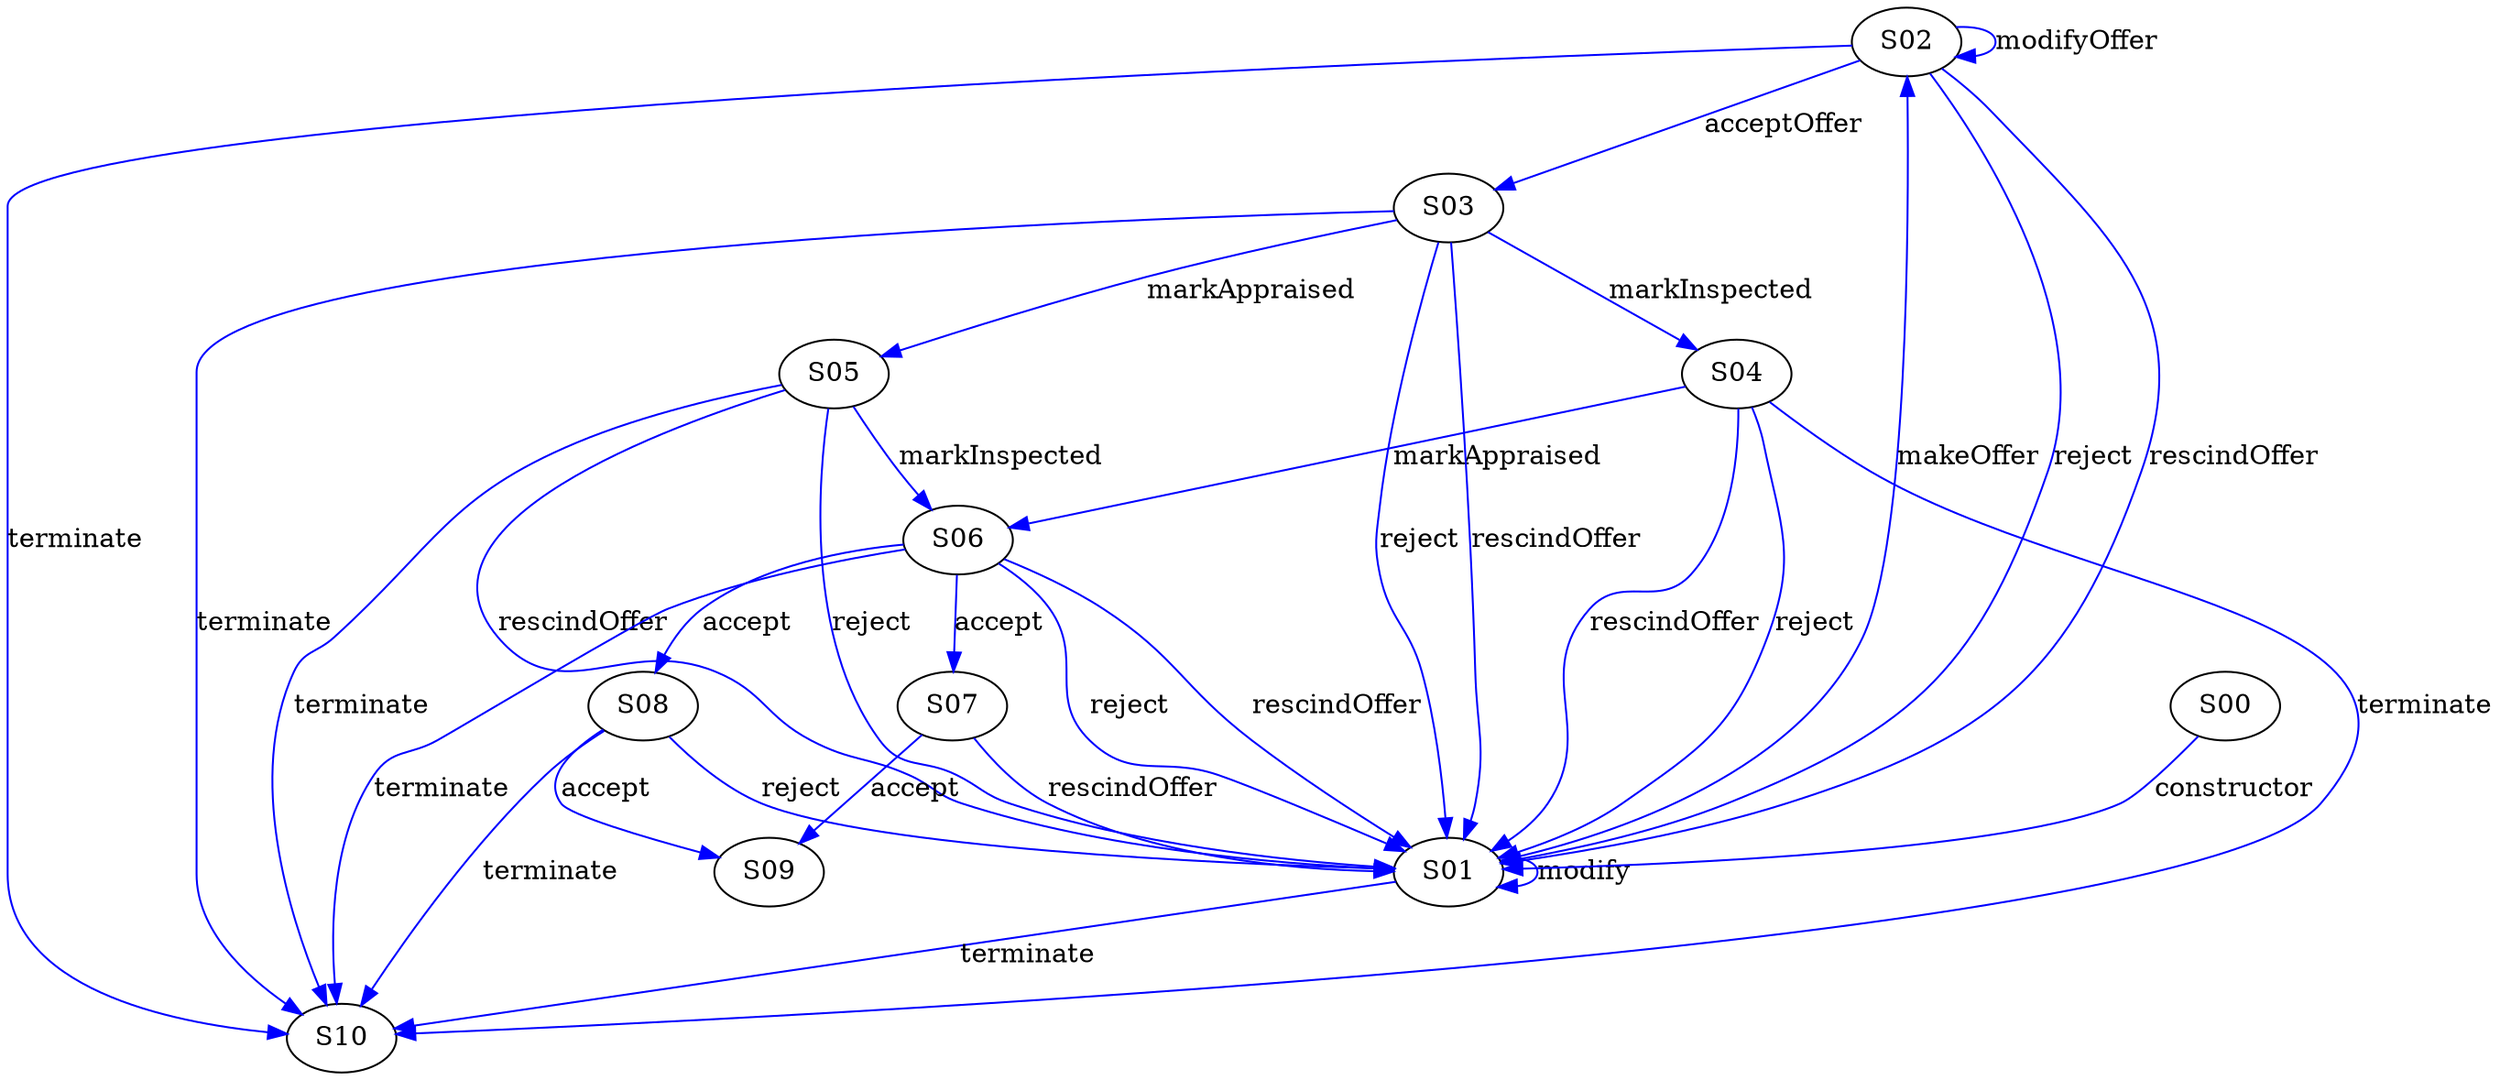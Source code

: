 digraph {

S02->S02 [label="modifyOffer", style="", color="blue"]
S05->S06 [label="markInspected", style="", color="blue"]
S07->S09 [label="accept", style="", color="blue"]
S06->S10 [label="terminate", style="", color="blue"]
S01->S10 [label="terminate", style="", color="blue"]
S01->S01 [label="modify", style="", color="blue"]
S04->S10 [label="terminate", style="", color="blue"]
S03->S10 [label="terminate", style="", color="blue"]
S06->S01 [label="rescindOffer", style="", color="blue"]
S03->S04 [label="markInspected", style="", color="blue"]
S03->S01 [label="rescindOffer", style="", color="blue"]
S04->S01 [label="reject", style="", color="blue"]
S06->S07 [label="accept", style="", color="blue"]
S06->S08 [label="accept", style="", color="blue"]
S01->S02 [label="makeOffer", style="", color="blue"]
S02->S01 [label="reject", style="", color="blue"]
S05->S01 [label="rescindOffer", style="", color="blue"]
S06->S01 [label="reject", style="", color="blue"]
S08->S10 [label="terminate", style="", color="blue"]
S07->S01 [label="rescindOffer", style="", color="blue"]
S04->S06 [label="markAppraised", style="", color="blue"]
S03->S01 [label="reject", style="", color="blue"]
S00->S01 [label="constructor", style="", color="blue"]
S03->S05 [label="markAppraised", style="", color="blue"]
S05->S10 [label="terminate", style="", color="blue"]
S02->S10 [label="terminate", style="", color="blue"]
S05->S01 [label="reject", style="", color="blue"]
S08->S01 [label="reject", style="", color="blue"]
S02->S03 [label="acceptOffer", style="", color="blue"]
S02->S01 [label="rescindOffer", style="", color="blue"]
S08->S09 [label="accept", style="", color="blue"]
S04->S01 [label="rescindOffer", style="", color="blue"]
}
